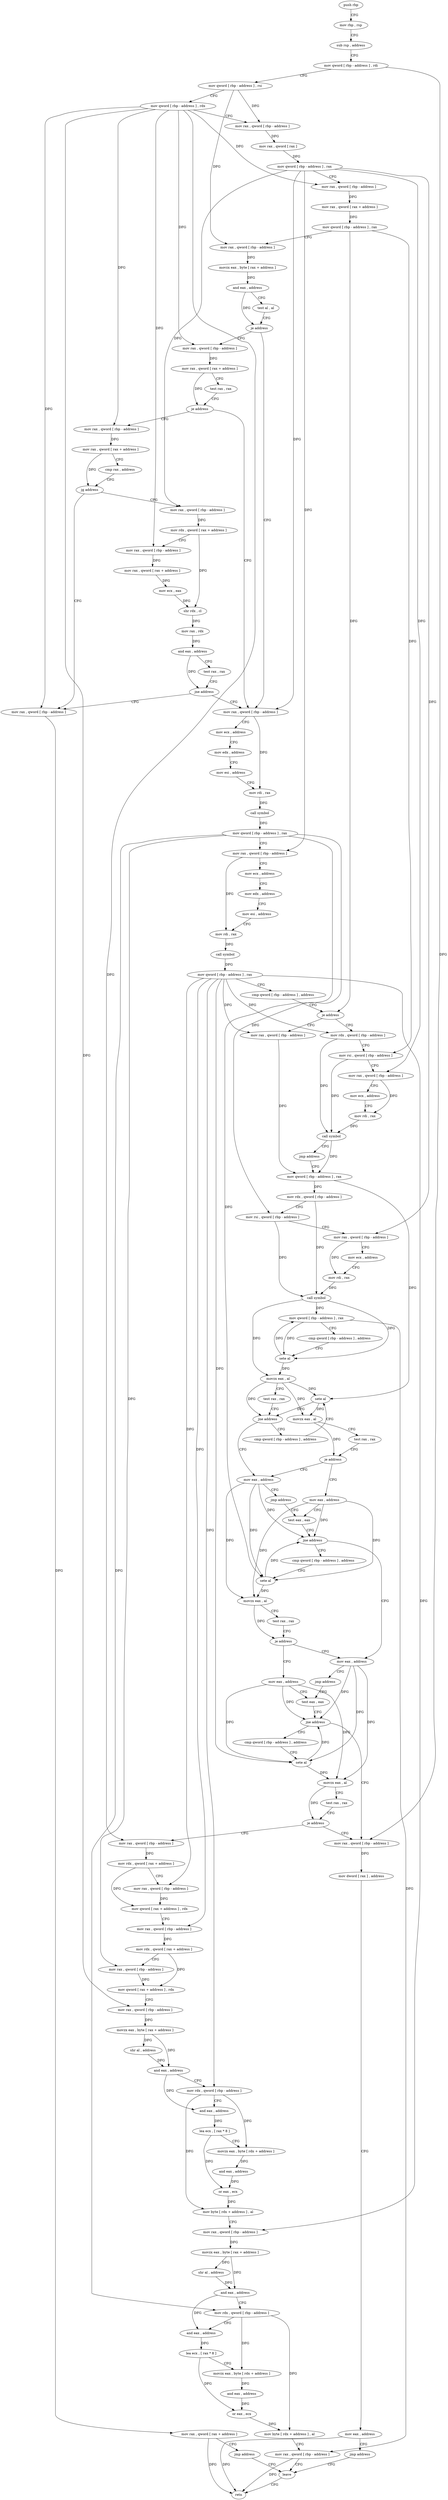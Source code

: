digraph "func" {
"4393630" [label = "push rbp" ]
"4393631" [label = "mov rbp , rsp" ]
"4393634" [label = "sub rsp , address" ]
"4393638" [label = "mov qword [ rbp - address ] , rdi" ]
"4393642" [label = "mov qword [ rbp - address ] , rsi" ]
"4393646" [label = "mov qword [ rbp - address ] , rdx" ]
"4393650" [label = "mov rax , qword [ rbp - address ]" ]
"4393654" [label = "mov rax , qword [ rax ]" ]
"4393657" [label = "mov qword [ rbp - address ] , rax" ]
"4393661" [label = "mov rax , qword [ rbp - address ]" ]
"4393665" [label = "mov rax , qword [ rax + address ]" ]
"4393669" [label = "mov qword [ rbp - address ] , rax" ]
"4393673" [label = "mov rax , qword [ rbp - address ]" ]
"4393677" [label = "movzx eax , byte [ rax + address ]" ]
"4393681" [label = "and eax , address" ]
"4393684" [label = "test al , al" ]
"4393686" [label = "je address" ]
"4393763" [label = "mov rax , qword [ rbp - address ]" ]
"4393688" [label = "mov rax , qword [ rbp - address ]" ]
"4393767" [label = "mov ecx , address" ]
"4393772" [label = "mov edx , address" ]
"4393777" [label = "mov esi , address" ]
"4393782" [label = "mov rdi , rax" ]
"4393785" [label = "call symbol" ]
"4393790" [label = "mov qword [ rbp - address ] , rax" ]
"4393794" [label = "mov rax , qword [ rbp - address ]" ]
"4393798" [label = "mov ecx , address" ]
"4393803" [label = "mov edx , address" ]
"4393808" [label = "mov esi , address" ]
"4393813" [label = "mov rdi , rax" ]
"4393816" [label = "call symbol" ]
"4393821" [label = "mov qword [ rbp - address ] , rax" ]
"4393825" [label = "cmp qword [ rbp - address ] , address" ]
"4393830" [label = "je address" ]
"4393859" [label = "mov rax , qword [ rbp - address ]" ]
"4393832" [label = "mov rdx , qword [ rbp - address ]" ]
"4393692" [label = "mov rax , qword [ rax + address ]" ]
"4393696" [label = "test rax , rax" ]
"4393699" [label = "je address" ]
"4393701" [label = "mov rax , qword [ rbp - address ]" ]
"4393863" [label = "mov qword [ rbp - address ] , rax" ]
"4393836" [label = "mov rsi , qword [ rbp - address ]" ]
"4393840" [label = "mov rax , qword [ rbp - address ]" ]
"4393844" [label = "mov ecx , address" ]
"4393849" [label = "mov rdi , rax" ]
"4393852" [label = "call symbol" ]
"4393857" [label = "jmp address" ]
"4393705" [label = "mov rax , qword [ rax + address ]" ]
"4393709" [label = "cmp rax , address" ]
"4393713" [label = "jg address" ]
"4393750" [label = "mov rax , qword [ rbp - address ]" ]
"4393715" [label = "mov rax , qword [ rbp - address ]" ]
"4393928" [label = "mov eax , address" ]
"4393933" [label = "jmp address" ]
"4393940" [label = "test eax , eax" ]
"4393912" [label = "cmp qword [ rbp - address ] , address" ]
"4393917" [label = "sete al" ]
"4393920" [label = "movzx eax , al" ]
"4393923" [label = "test rax , rax" ]
"4393926" [label = "je address" ]
"4393935" [label = "mov eax , address" ]
"4393867" [label = "mov rdx , qword [ rbp - address ]" ]
"4393871" [label = "mov rsi , qword [ rbp - address ]" ]
"4393875" [label = "mov rax , qword [ rbp - address ]" ]
"4393879" [label = "mov ecx , address" ]
"4393884" [label = "mov rdi , rax" ]
"4393887" [label = "call symbol" ]
"4393892" [label = "mov qword [ rbp - address ] , rax" ]
"4393896" [label = "cmp qword [ rbp - address ] , address" ]
"4393901" [label = "sete al" ]
"4393904" [label = "movzx eax , al" ]
"4393907" [label = "test rax , rax" ]
"4393910" [label = "jne address" ]
"4393754" [label = "mov rax , qword [ rax + address ]" ]
"4393758" [label = "jmp address" ]
"4394125" [label = "leave" ]
"4393719" [label = "mov rdx , qword [ rax + address ]" ]
"4393726" [label = "mov rax , qword [ rbp - address ]" ]
"4393730" [label = "mov rax , qword [ rax + address ]" ]
"4393734" [label = "mov ecx , eax" ]
"4393736" [label = "shr rdx , cl" ]
"4393739" [label = "mov rax , rdx" ]
"4393742" [label = "and eax , address" ]
"4393745" [label = "test rax , rax" ]
"4393748" [label = "jne address" ]
"4393942" [label = "jne address" ]
"4393960" [label = "mov eax , address" ]
"4393944" [label = "cmp qword [ rbp - address ] , address" ]
"4394126" [label = "retn" ]
"4393965" [label = "jmp address" ]
"4393972" [label = "test eax , eax" ]
"4393949" [label = "sete al" ]
"4393952" [label = "movzx eax , al" ]
"4393955" [label = "test rax , rax" ]
"4393958" [label = "je address" ]
"4393967" [label = "mov eax , address" ]
"4393974" [label = "jne address" ]
"4393992" [label = "mov rax , qword [ rbp - address ]" ]
"4393976" [label = "cmp qword [ rbp - address ] , address" ]
"4393996" [label = "mov dword [ rax ] , address" ]
"4394002" [label = "mov eax , address" ]
"4394007" [label = "jmp address" ]
"4393981" [label = "sete al" ]
"4393984" [label = "movzx eax , al" ]
"4393987" [label = "test rax , rax" ]
"4393990" [label = "je address" ]
"4394009" [label = "mov rax , qword [ rbp - address ]" ]
"4394013" [label = "mov rdx , qword [ rax + address ]" ]
"4394017" [label = "mov rax , qword [ rbp - address ]" ]
"4394021" [label = "mov qword [ rax + address ] , rdx" ]
"4394025" [label = "mov rax , qword [ rbp - address ]" ]
"4394029" [label = "mov rdx , qword [ rax + address ]" ]
"4394033" [label = "mov rax , qword [ rbp - address ]" ]
"4394037" [label = "mov qword [ rax + address ] , rdx" ]
"4394041" [label = "mov rax , qword [ rbp - address ]" ]
"4394045" [label = "movzx eax , byte [ rax + address ]" ]
"4394049" [label = "shr al , address" ]
"4394052" [label = "and eax , address" ]
"4394055" [label = "mov rdx , qword [ rbp - address ]" ]
"4394059" [label = "and eax , address" ]
"4394062" [label = "lea ecx , [ rax * 8 ]" ]
"4394069" [label = "movzx eax , byte [ rdx + address ]" ]
"4394073" [label = "and eax , address" ]
"4394076" [label = "or eax , ecx" ]
"4394078" [label = "mov byte [ rdx + address ] , al" ]
"4394081" [label = "mov rax , qword [ rbp - address ]" ]
"4394085" [label = "movzx eax , byte [ rax + address ]" ]
"4394089" [label = "shr al , address" ]
"4394092" [label = "and eax , address" ]
"4394095" [label = "mov rdx , qword [ rbp - address ]" ]
"4394099" [label = "and eax , address" ]
"4394102" [label = "lea ecx , [ rax * 8 ]" ]
"4394109" [label = "movzx eax , byte [ rdx + address ]" ]
"4394113" [label = "and eax , address" ]
"4394116" [label = "or eax , ecx" ]
"4394118" [label = "mov byte [ rdx + address ] , al" ]
"4394121" [label = "mov rax , qword [ rbp - address ]" ]
"4393630" -> "4393631" [ label = "CFG" ]
"4393631" -> "4393634" [ label = "CFG" ]
"4393634" -> "4393638" [ label = "CFG" ]
"4393638" -> "4393642" [ label = "CFG" ]
"4393638" -> "4393992" [ label = "DFG" ]
"4393642" -> "4393646" [ label = "CFG" ]
"4393642" -> "4393650" [ label = "DFG" ]
"4393642" -> "4393673" [ label = "DFG" ]
"4393646" -> "4393650" [ label = "CFG" ]
"4393646" -> "4393661" [ label = "DFG" ]
"4393646" -> "4393688" [ label = "DFG" ]
"4393646" -> "4393701" [ label = "DFG" ]
"4393646" -> "4393750" [ label = "DFG" ]
"4393646" -> "4393726" [ label = "DFG" ]
"4393646" -> "4394009" [ label = "DFG" ]
"4393646" -> "4394041" [ label = "DFG" ]
"4393650" -> "4393654" [ label = "DFG" ]
"4393654" -> "4393657" [ label = "DFG" ]
"4393657" -> "4393661" [ label = "CFG" ]
"4393657" -> "4393763" [ label = "DFG" ]
"4393657" -> "4393794" [ label = "DFG" ]
"4393657" -> "4393840" [ label = "DFG" ]
"4393657" -> "4393875" [ label = "DFG" ]
"4393657" -> "4393715" [ label = "DFG" ]
"4393661" -> "4393665" [ label = "DFG" ]
"4393665" -> "4393669" [ label = "DFG" ]
"4393669" -> "4393673" [ label = "CFG" ]
"4393669" -> "4393830" [ label = "DFG" ]
"4393669" -> "4393836" [ label = "DFG" ]
"4393673" -> "4393677" [ label = "DFG" ]
"4393677" -> "4393681" [ label = "DFG" ]
"4393681" -> "4393684" [ label = "CFG" ]
"4393681" -> "4393686" [ label = "DFG" ]
"4393684" -> "4393686" [ label = "CFG" ]
"4393686" -> "4393763" [ label = "CFG" ]
"4393686" -> "4393688" [ label = "CFG" ]
"4393763" -> "4393767" [ label = "CFG" ]
"4393763" -> "4393782" [ label = "DFG" ]
"4393688" -> "4393692" [ label = "DFG" ]
"4393767" -> "4393772" [ label = "CFG" ]
"4393772" -> "4393777" [ label = "CFG" ]
"4393777" -> "4393782" [ label = "CFG" ]
"4393782" -> "4393785" [ label = "DFG" ]
"4393785" -> "4393790" [ label = "DFG" ]
"4393790" -> "4393794" [ label = "CFG" ]
"4393790" -> "4393871" [ label = "DFG" ]
"4393790" -> "4393949" [ label = "DFG" ]
"4393790" -> "4394033" [ label = "DFG" ]
"4393790" -> "4394095" [ label = "DFG" ]
"4393794" -> "4393798" [ label = "CFG" ]
"4393794" -> "4393813" [ label = "DFG" ]
"4393798" -> "4393803" [ label = "CFG" ]
"4393803" -> "4393808" [ label = "CFG" ]
"4393808" -> "4393813" [ label = "CFG" ]
"4393813" -> "4393816" [ label = "DFG" ]
"4393816" -> "4393821" [ label = "DFG" ]
"4393821" -> "4393825" [ label = "CFG" ]
"4393821" -> "4393859" [ label = "DFG" ]
"4393821" -> "4393832" [ label = "DFG" ]
"4393821" -> "4393981" [ label = "DFG" ]
"4393821" -> "4394017" [ label = "DFG" ]
"4393821" -> "4394025" [ label = "DFG" ]
"4393821" -> "4394055" [ label = "DFG" ]
"4393821" -> "4394081" [ label = "DFG" ]
"4393825" -> "4393830" [ label = "CFG" ]
"4393830" -> "4393859" [ label = "CFG" ]
"4393830" -> "4393832" [ label = "CFG" ]
"4393859" -> "4393863" [ label = "DFG" ]
"4393832" -> "4393836" [ label = "CFG" ]
"4393832" -> "4393852" [ label = "DFG" ]
"4393692" -> "4393696" [ label = "CFG" ]
"4393692" -> "4393699" [ label = "DFG" ]
"4393696" -> "4393699" [ label = "CFG" ]
"4393699" -> "4393763" [ label = "CFG" ]
"4393699" -> "4393701" [ label = "CFG" ]
"4393701" -> "4393705" [ label = "DFG" ]
"4393863" -> "4393867" [ label = "DFG" ]
"4393863" -> "4393917" [ label = "DFG" ]
"4393836" -> "4393840" [ label = "CFG" ]
"4393836" -> "4393852" [ label = "DFG" ]
"4393840" -> "4393844" [ label = "CFG" ]
"4393840" -> "4393849" [ label = "DFG" ]
"4393844" -> "4393849" [ label = "CFG" ]
"4393849" -> "4393852" [ label = "DFG" ]
"4393852" -> "4393857" [ label = "CFG" ]
"4393852" -> "4393863" [ label = "DFG" ]
"4393857" -> "4393863" [ label = "CFG" ]
"4393705" -> "4393709" [ label = "CFG" ]
"4393705" -> "4393713" [ label = "DFG" ]
"4393709" -> "4393713" [ label = "CFG" ]
"4393713" -> "4393750" [ label = "CFG" ]
"4393713" -> "4393715" [ label = "CFG" ]
"4393750" -> "4393754" [ label = "DFG" ]
"4393715" -> "4393719" [ label = "DFG" ]
"4393928" -> "4393933" [ label = "CFG" ]
"4393928" -> "4393942" [ label = "DFG" ]
"4393928" -> "4393949" [ label = "DFG" ]
"4393928" -> "4393952" [ label = "DFG" ]
"4393933" -> "4393940" [ label = "CFG" ]
"4393940" -> "4393942" [ label = "CFG" ]
"4393912" -> "4393917" [ label = "CFG" ]
"4393917" -> "4393920" [ label = "DFG" ]
"4393917" -> "4393910" [ label = "DFG" ]
"4393920" -> "4393923" [ label = "CFG" ]
"4393920" -> "4393926" [ label = "DFG" ]
"4393923" -> "4393926" [ label = "CFG" ]
"4393926" -> "4393935" [ label = "CFG" ]
"4393926" -> "4393928" [ label = "CFG" ]
"4393935" -> "4393940" [ label = "CFG" ]
"4393935" -> "4393942" [ label = "DFG" ]
"4393935" -> "4393949" [ label = "DFG" ]
"4393935" -> "4393952" [ label = "DFG" ]
"4393867" -> "4393871" [ label = "CFG" ]
"4393867" -> "4393887" [ label = "DFG" ]
"4393871" -> "4393875" [ label = "CFG" ]
"4393871" -> "4393887" [ label = "DFG" ]
"4393875" -> "4393879" [ label = "CFG" ]
"4393875" -> "4393884" [ label = "DFG" ]
"4393879" -> "4393884" [ label = "CFG" ]
"4393884" -> "4393887" [ label = "DFG" ]
"4393887" -> "4393892" [ label = "DFG" ]
"4393887" -> "4393901" [ label = "DFG" ]
"4393887" -> "4393904" [ label = "DFG" ]
"4393892" -> "4393896" [ label = "CFG" ]
"4393892" -> "4393901" [ label = "DFG" ]
"4393892" -> "4394121" [ label = "DFG" ]
"4393896" -> "4393901" [ label = "CFG" ]
"4393901" -> "4393904" [ label = "DFG" ]
"4393901" -> "4393892" [ label = "DFG" ]
"4393904" -> "4393907" [ label = "CFG" ]
"4393904" -> "4393910" [ label = "DFG" ]
"4393904" -> "4393917" [ label = "DFG" ]
"4393904" -> "4393920" [ label = "DFG" ]
"4393907" -> "4393910" [ label = "CFG" ]
"4393910" -> "4393928" [ label = "CFG" ]
"4393910" -> "4393912" [ label = "CFG" ]
"4393754" -> "4393758" [ label = "CFG" ]
"4393754" -> "4394126" [ label = "DFG" ]
"4393758" -> "4394125" [ label = "CFG" ]
"4394125" -> "4394126" [ label = "CFG" ]
"4393719" -> "4393726" [ label = "CFG" ]
"4393719" -> "4393736" [ label = "DFG" ]
"4393726" -> "4393730" [ label = "DFG" ]
"4393730" -> "4393734" [ label = "DFG" ]
"4393734" -> "4393736" [ label = "DFG" ]
"4393736" -> "4393739" [ label = "DFG" ]
"4393739" -> "4393742" [ label = "DFG" ]
"4393742" -> "4393745" [ label = "CFG" ]
"4393742" -> "4393748" [ label = "DFG" ]
"4393745" -> "4393748" [ label = "CFG" ]
"4393748" -> "4393763" [ label = "CFG" ]
"4393748" -> "4393750" [ label = "CFG" ]
"4393942" -> "4393960" [ label = "CFG" ]
"4393942" -> "4393944" [ label = "CFG" ]
"4393960" -> "4393965" [ label = "CFG" ]
"4393960" -> "4393974" [ label = "DFG" ]
"4393960" -> "4393981" [ label = "DFG" ]
"4393960" -> "4393984" [ label = "DFG" ]
"4393944" -> "4393949" [ label = "CFG" ]
"4393965" -> "4393972" [ label = "CFG" ]
"4393972" -> "4393974" [ label = "CFG" ]
"4393949" -> "4393952" [ label = "DFG" ]
"4393949" -> "4393942" [ label = "DFG" ]
"4393952" -> "4393955" [ label = "CFG" ]
"4393952" -> "4393958" [ label = "DFG" ]
"4393955" -> "4393958" [ label = "CFG" ]
"4393958" -> "4393967" [ label = "CFG" ]
"4393958" -> "4393960" [ label = "CFG" ]
"4393967" -> "4393972" [ label = "CFG" ]
"4393967" -> "4393974" [ label = "DFG" ]
"4393967" -> "4393981" [ label = "DFG" ]
"4393967" -> "4393984" [ label = "DFG" ]
"4393974" -> "4393992" [ label = "CFG" ]
"4393974" -> "4393976" [ label = "CFG" ]
"4393992" -> "4393996" [ label = "DFG" ]
"4393976" -> "4393981" [ label = "CFG" ]
"4393996" -> "4394002" [ label = "CFG" ]
"4394002" -> "4394007" [ label = "CFG" ]
"4394002" -> "4394126" [ label = "DFG" ]
"4394007" -> "4394125" [ label = "CFG" ]
"4393981" -> "4393984" [ label = "DFG" ]
"4393981" -> "4393974" [ label = "DFG" ]
"4393984" -> "4393987" [ label = "CFG" ]
"4393984" -> "4393990" [ label = "DFG" ]
"4393987" -> "4393990" [ label = "CFG" ]
"4393990" -> "4394009" [ label = "CFG" ]
"4393990" -> "4393992" [ label = "CFG" ]
"4394009" -> "4394013" [ label = "DFG" ]
"4394013" -> "4394017" [ label = "CFG" ]
"4394013" -> "4394021" [ label = "DFG" ]
"4394017" -> "4394021" [ label = "DFG" ]
"4394021" -> "4394025" [ label = "CFG" ]
"4394025" -> "4394029" [ label = "DFG" ]
"4394029" -> "4394033" [ label = "CFG" ]
"4394029" -> "4394037" [ label = "DFG" ]
"4394033" -> "4394037" [ label = "DFG" ]
"4394037" -> "4394041" [ label = "CFG" ]
"4394041" -> "4394045" [ label = "DFG" ]
"4394045" -> "4394049" [ label = "DFG" ]
"4394045" -> "4394052" [ label = "DFG" ]
"4394049" -> "4394052" [ label = "DFG" ]
"4394052" -> "4394055" [ label = "CFG" ]
"4394052" -> "4394059" [ label = "DFG" ]
"4394055" -> "4394059" [ label = "CFG" ]
"4394055" -> "4394069" [ label = "DFG" ]
"4394055" -> "4394078" [ label = "DFG" ]
"4394059" -> "4394062" [ label = "DFG" ]
"4394062" -> "4394069" [ label = "CFG" ]
"4394062" -> "4394076" [ label = "DFG" ]
"4394069" -> "4394073" [ label = "DFG" ]
"4394073" -> "4394076" [ label = "DFG" ]
"4394076" -> "4394078" [ label = "DFG" ]
"4394078" -> "4394081" [ label = "CFG" ]
"4394081" -> "4394085" [ label = "DFG" ]
"4394085" -> "4394089" [ label = "DFG" ]
"4394085" -> "4394092" [ label = "DFG" ]
"4394089" -> "4394092" [ label = "DFG" ]
"4394092" -> "4394095" [ label = "CFG" ]
"4394092" -> "4394099" [ label = "DFG" ]
"4394095" -> "4394099" [ label = "CFG" ]
"4394095" -> "4394109" [ label = "DFG" ]
"4394095" -> "4394118" [ label = "DFG" ]
"4394099" -> "4394102" [ label = "DFG" ]
"4394102" -> "4394109" [ label = "CFG" ]
"4394102" -> "4394116" [ label = "DFG" ]
"4394109" -> "4394113" [ label = "DFG" ]
"4394113" -> "4394116" [ label = "DFG" ]
"4394116" -> "4394118" [ label = "DFG" ]
"4394118" -> "4394121" [ label = "CFG" ]
"4394121" -> "4394125" [ label = "CFG" ]
"4394121" -> "4394126" [ label = "DFG" ]
}
